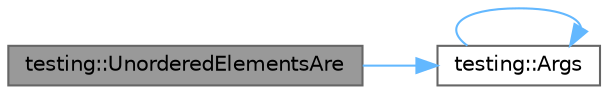 digraph "testing::UnorderedElementsAre"
{
 // LATEX_PDF_SIZE
  bgcolor="transparent";
  edge [fontname=Helvetica,fontsize=10,labelfontname=Helvetica,labelfontsize=10];
  node [fontname=Helvetica,fontsize=10,shape=box,height=0.2,width=0.4];
  rankdir="LR";
  Node1 [id="Node000001",label="testing::UnorderedElementsAre",height=0.2,width=0.4,color="gray40", fillcolor="grey60", style="filled", fontcolor="black",tooltip=" "];
  Node1 -> Node2 [id="edge1_Node000001_Node000002",color="steelblue1",style="solid",tooltip=" "];
  Node2 [id="Node000002",label="testing::Args",height=0.2,width=0.4,color="grey40", fillcolor="white", style="filled",URL="$namespacetesting.html#a5c05ce51adb5247166a739c6a17f0880",tooltip=" "];
  Node2 -> Node2 [id="edge2_Node000002_Node000002",color="steelblue1",style="solid",tooltip=" "];
}
